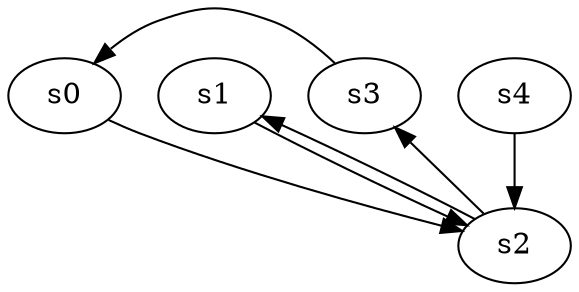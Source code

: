 digraph game_0977_complex_5 {
    s0 [name="s0", player=1];
    s1 [name="s1", player=0];
    s2 [name="s2", player=0, target=1];
    s3 [name="s3", player=1];
    s4 [name="s4", player=0];

    s0 -> s2 [constraint="time % 4 == 0 || time % 2 == 1"];
    s1 -> s2 [constraint="time == 18"];
    s2 -> s1 [constraint="time % 5 == 4 || time % 5 == 0"];
    s2 -> s3 [constraint="time % 5 == 0 || time % 3 == 1"];
    s3 -> s0 [constraint="time == 6"];
    s4 -> s2;
}
